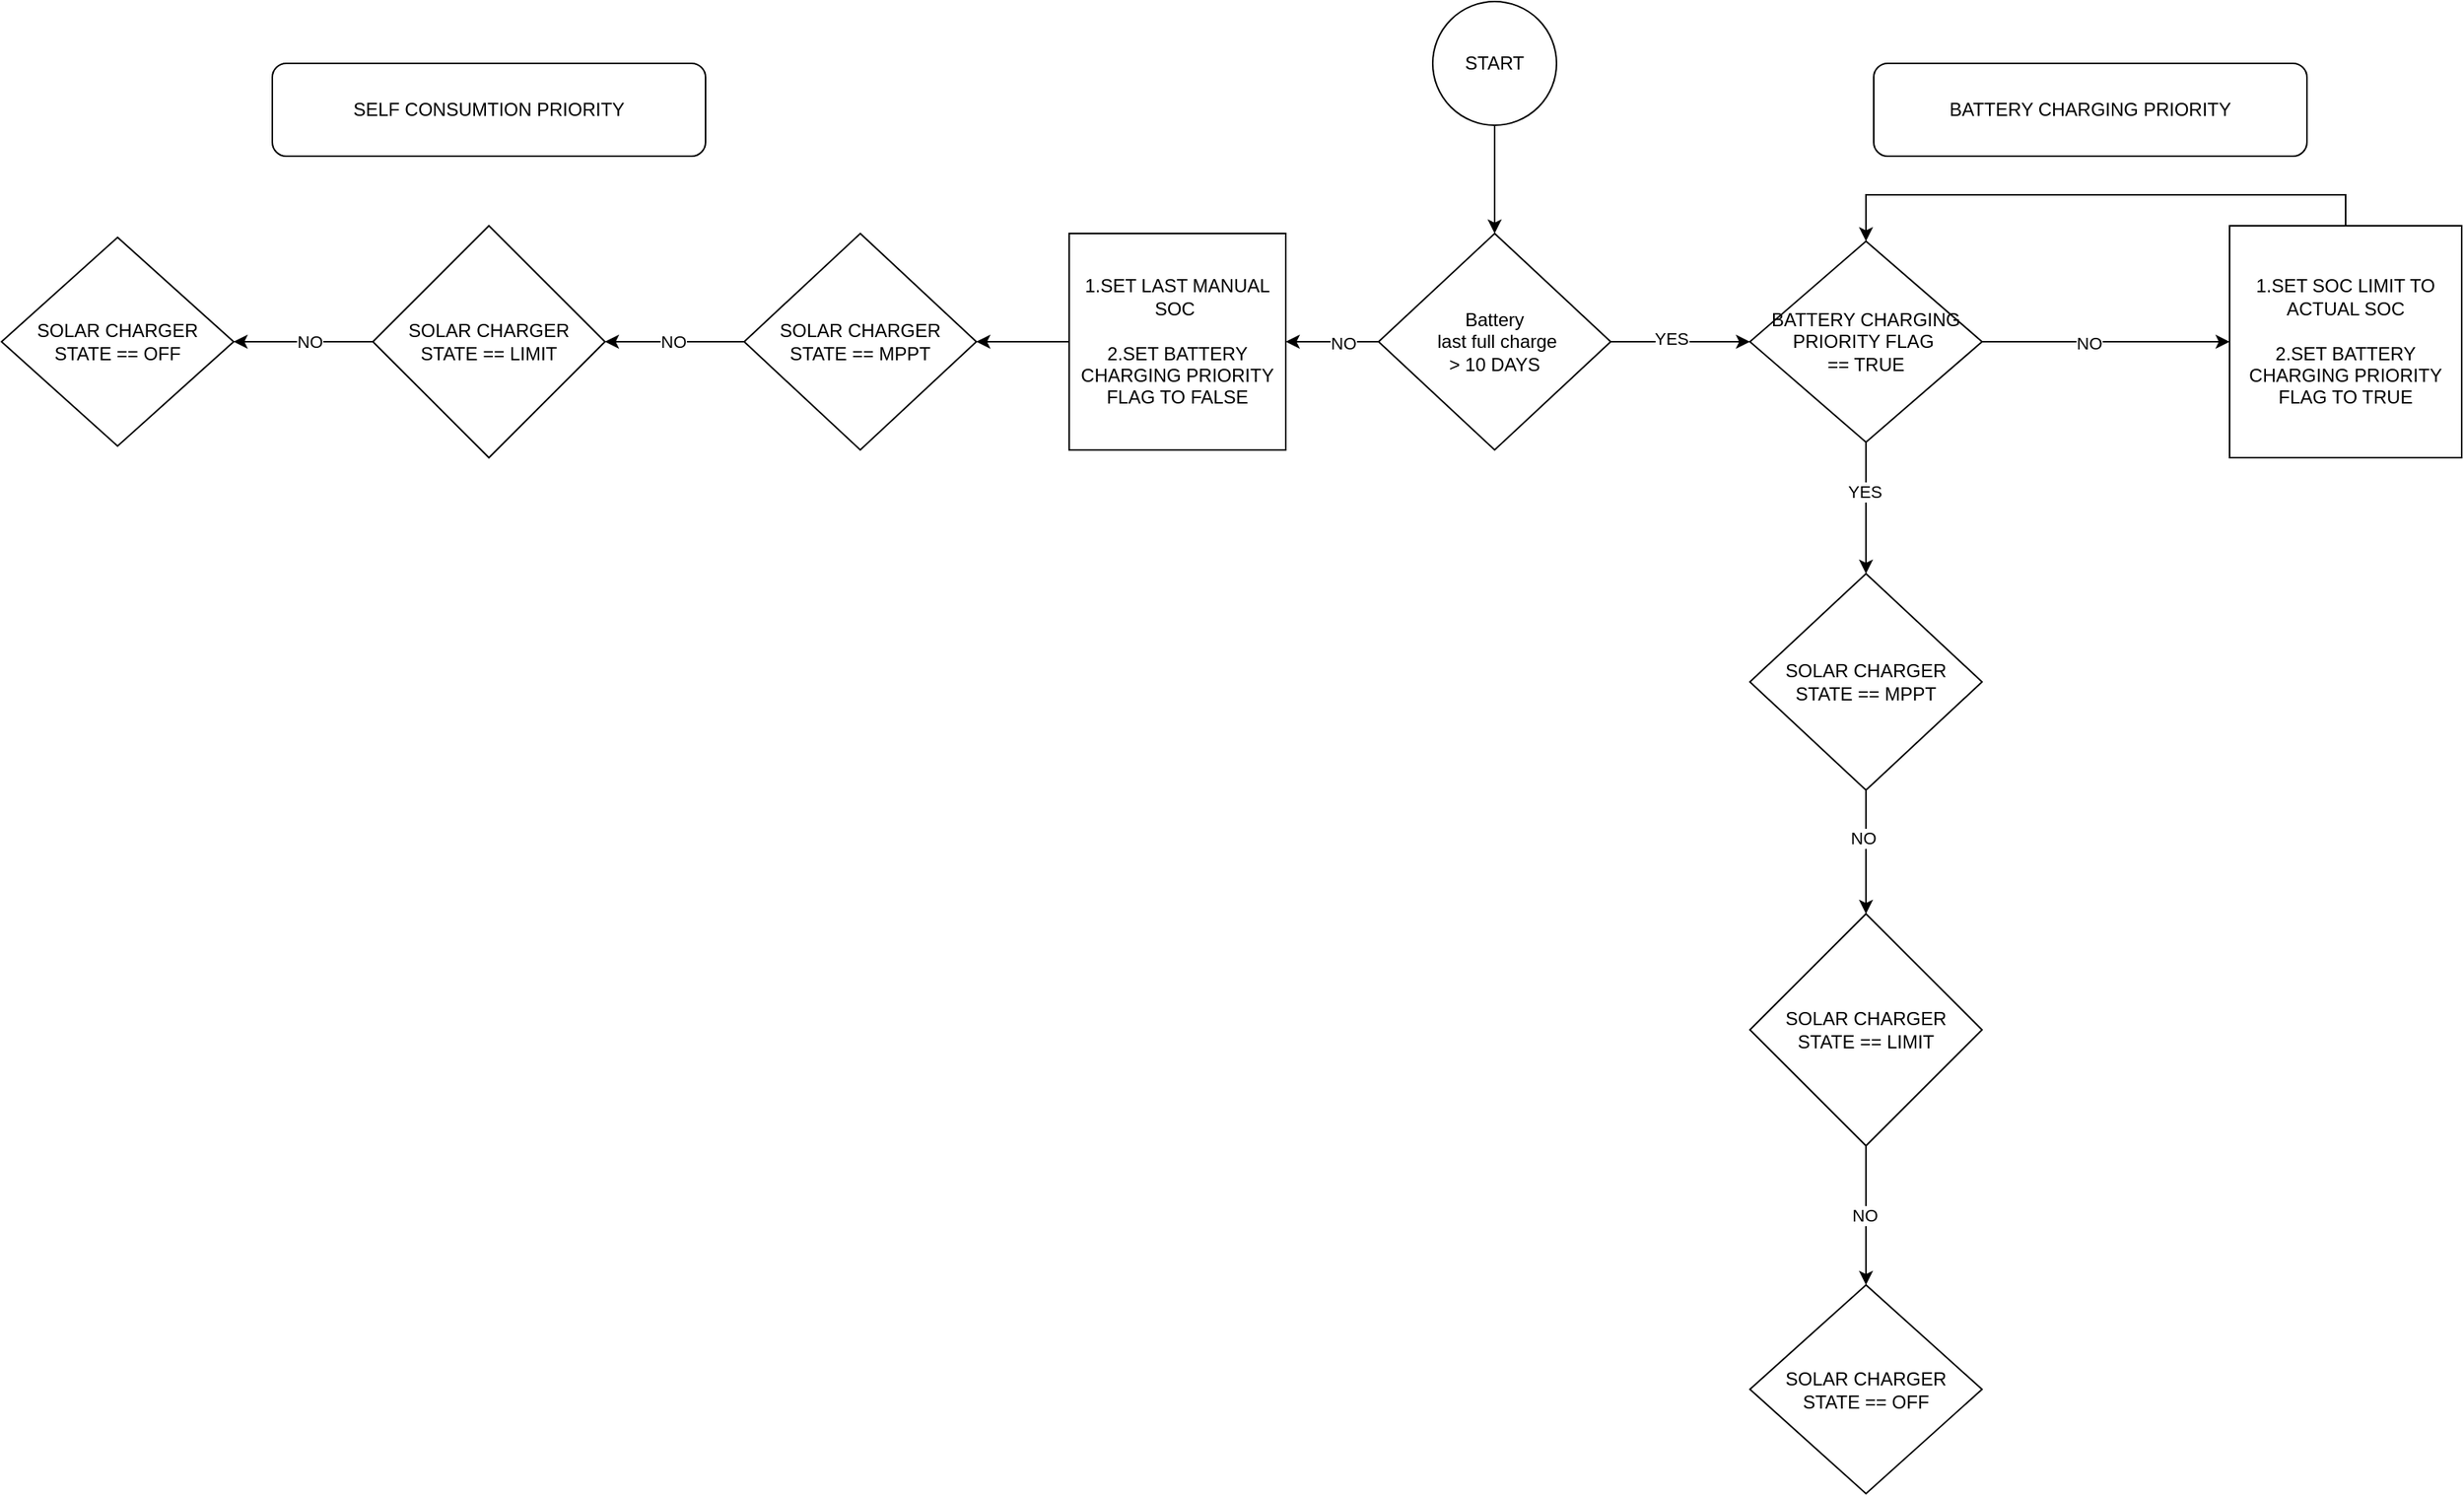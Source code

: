 <mxfile version="24.3.0" type="github">
  <diagram name="Strona-1" id="XMEe8_cJdT2nGOJgmj7w">
    <mxGraphModel dx="2474" dy="848" grid="1" gridSize="10" guides="1" tooltips="1" connect="1" arrows="1" fold="1" page="1" pageScale="1" pageWidth="827" pageHeight="1169" math="0" shadow="0">
      <root>
        <mxCell id="0" />
        <mxCell id="1" parent="0" />
        <mxCell id="Nnp-KVMijq4jb0hRBXpb-13" value="" style="edgeStyle=orthogonalEdgeStyle;rounded=0;orthogonalLoop=1;jettySize=auto;html=1;" parent="1" source="Nnp-KVMijq4jb0hRBXpb-2" target="Nnp-KVMijq4jb0hRBXpb-12" edge="1">
          <mxGeometry relative="1" as="geometry" />
        </mxCell>
        <mxCell id="0OKeJHytdhdAyVr8vPEN-5" value="NO" style="edgeLabel;html=1;align=center;verticalAlign=middle;resizable=0;points=[];" vertex="1" connectable="0" parent="Nnp-KVMijq4jb0hRBXpb-13">
          <mxGeometry x="-0.222" y="1" relative="1" as="geometry">
            <mxPoint as="offset" />
          </mxGeometry>
        </mxCell>
        <mxCell id="Nnp-KVMijq4jb0hRBXpb-37" style="edgeStyle=orthogonalEdgeStyle;rounded=0;orthogonalLoop=1;jettySize=auto;html=1;exitX=1;exitY=0.5;exitDx=0;exitDy=0;entryX=0;entryY=0.5;entryDx=0;entryDy=0;" parent="1" source="Nnp-KVMijq4jb0hRBXpb-2" target="Nnp-KVMijq4jb0hRBXpb-35" edge="1">
          <mxGeometry relative="1" as="geometry" />
        </mxCell>
        <mxCell id="0OKeJHytdhdAyVr8vPEN-7" value="YES" style="edgeLabel;html=1;align=center;verticalAlign=middle;resizable=0;points=[];" vertex="1" connectable="0" parent="Nnp-KVMijq4jb0hRBXpb-37">
          <mxGeometry x="-0.148" y="2" relative="1" as="geometry">
            <mxPoint as="offset" />
          </mxGeometry>
        </mxCell>
        <mxCell id="Nnp-KVMijq4jb0hRBXpb-2" value="&lt;div&gt;Battery&lt;/div&gt;&lt;div&gt;&amp;nbsp;last full charge&lt;/div&gt;&amp;gt; 10 DAYS" style="rhombus;whiteSpace=wrap;html=1;" parent="1" vertex="1">
          <mxGeometry x="390" y="230" width="150" height="140" as="geometry" />
        </mxCell>
        <mxCell id="0OKeJHytdhdAyVr8vPEN-18" style="edgeStyle=orthogonalEdgeStyle;rounded=0;orthogonalLoop=1;jettySize=auto;html=1;exitX=0.5;exitY=0;exitDx=0;exitDy=0;entryX=0.5;entryY=0;entryDx=0;entryDy=0;" edge="1" parent="1" source="Nnp-KVMijq4jb0hRBXpb-9" target="Nnp-KVMijq4jb0hRBXpb-35">
          <mxGeometry relative="1" as="geometry" />
        </mxCell>
        <mxCell id="Nnp-KVMijq4jb0hRBXpb-9" value="1.SET SOC LIMIT TO ACTUAL SOC&lt;div&gt;&amp;nbsp;&lt;div&gt;2.SET BATTERY CHARGING PRIORITY FLAG TO TRUE&lt;/div&gt;&lt;/div&gt;" style="whiteSpace=wrap;html=1;aspect=fixed;" parent="1" vertex="1">
          <mxGeometry x="940" y="225" width="150" height="150" as="geometry" />
        </mxCell>
        <mxCell id="Nnp-KVMijq4jb0hRBXpb-17" value="" style="edgeStyle=orthogonalEdgeStyle;rounded=0;orthogonalLoop=1;jettySize=auto;html=1;" parent="1" source="Nnp-KVMijq4jb0hRBXpb-12" target="Nnp-KVMijq4jb0hRBXpb-16" edge="1">
          <mxGeometry relative="1" as="geometry" />
        </mxCell>
        <mxCell id="Nnp-KVMijq4jb0hRBXpb-12" value="1.SET LAST MANUAL SOC&amp;nbsp;&lt;div&gt;&lt;br&gt;&lt;div&gt;2.SET BATTERY CHARGING PRIORITY FLAG TO FALSE&lt;/div&gt;&lt;/div&gt;" style="whiteSpace=wrap;html=1;aspect=fixed;" parent="1" vertex="1">
          <mxGeometry x="190" y="230" width="140" height="140" as="geometry" />
        </mxCell>
        <mxCell id="Nnp-KVMijq4jb0hRBXpb-19" value="" style="edgeStyle=orthogonalEdgeStyle;rounded=0;orthogonalLoop=1;jettySize=auto;html=1;" parent="1" source="Nnp-KVMijq4jb0hRBXpb-16" target="Nnp-KVMijq4jb0hRBXpb-18" edge="1">
          <mxGeometry relative="1" as="geometry" />
        </mxCell>
        <mxCell id="0OKeJHytdhdAyVr8vPEN-4" value="NO" style="edgeLabel;html=1;align=center;verticalAlign=middle;resizable=0;points=[];" vertex="1" connectable="0" parent="Nnp-KVMijq4jb0hRBXpb-19">
          <mxGeometry x="-0.139" y="-2" relative="1" as="geometry">
            <mxPoint x="-8" y="2" as="offset" />
          </mxGeometry>
        </mxCell>
        <mxCell id="Nnp-KVMijq4jb0hRBXpb-16" value="SOLAR CHARGER&lt;div&gt;STATE == MPPT&lt;/div&gt;" style="rhombus;whiteSpace=wrap;html=1;" parent="1" vertex="1">
          <mxGeometry x="-20" y="230" width="150" height="140" as="geometry" />
        </mxCell>
        <mxCell id="Nnp-KVMijq4jb0hRBXpb-21" value="" style="edgeStyle=orthogonalEdgeStyle;rounded=0;orthogonalLoop=1;jettySize=auto;html=1;" parent="1" source="Nnp-KVMijq4jb0hRBXpb-18" target="Nnp-KVMijq4jb0hRBXpb-20" edge="1">
          <mxGeometry relative="1" as="geometry" />
        </mxCell>
        <mxCell id="0OKeJHytdhdAyVr8vPEN-3" value="NO" style="edgeLabel;html=1;align=center;verticalAlign=middle;resizable=0;points=[];" vertex="1" connectable="0" parent="Nnp-KVMijq4jb0hRBXpb-21">
          <mxGeometry x="-0.42" y="-1" relative="1" as="geometry">
            <mxPoint x="-15" y="1" as="offset" />
          </mxGeometry>
        </mxCell>
        <mxCell id="Nnp-KVMijq4jb0hRBXpb-18" value="SOLAR CHARGER&lt;div&gt;STATE == LIMIT&lt;/div&gt;" style="rhombus;whiteSpace=wrap;html=1;" parent="1" vertex="1">
          <mxGeometry x="-260" y="225" width="150" height="150" as="geometry" />
        </mxCell>
        <mxCell id="Nnp-KVMijq4jb0hRBXpb-20" value="SOLAR CHARGER&lt;div&gt;STATE == OFF&lt;/div&gt;" style="rhombus;whiteSpace=wrap;html=1;" parent="1" vertex="1">
          <mxGeometry x="-500" y="232.5" width="150" height="135" as="geometry" />
        </mxCell>
        <mxCell id="Nnp-KVMijq4jb0hRBXpb-31" value="SELF CONSUMTION PRIORITY" style="rounded=1;whiteSpace=wrap;html=1;" parent="1" vertex="1">
          <mxGeometry x="-325" y="120" width="280" height="60" as="geometry" />
        </mxCell>
        <mxCell id="Nnp-KVMijq4jb0hRBXpb-32" value="BATTERY CHARGING PRIORITY" style="rounded=1;whiteSpace=wrap;html=1;" parent="1" vertex="1">
          <mxGeometry x="710" y="120" width="280" height="60" as="geometry" />
        </mxCell>
        <mxCell id="Nnp-KVMijq4jb0hRBXpb-38" value="" style="edgeStyle=orthogonalEdgeStyle;rounded=0;orthogonalLoop=1;jettySize=auto;html=1;" parent="1" source="Nnp-KVMijq4jb0hRBXpb-35" target="Nnp-KVMijq4jb0hRBXpb-9" edge="1">
          <mxGeometry relative="1" as="geometry" />
        </mxCell>
        <mxCell id="0OKeJHytdhdAyVr8vPEN-8" value="NO" style="edgeLabel;html=1;align=center;verticalAlign=middle;resizable=0;points=[];" vertex="1" connectable="0" parent="Nnp-KVMijq4jb0hRBXpb-38">
          <mxGeometry x="-0.136" y="-1" relative="1" as="geometry">
            <mxPoint as="offset" />
          </mxGeometry>
        </mxCell>
        <mxCell id="0OKeJHytdhdAyVr8vPEN-20" style="edgeStyle=orthogonalEdgeStyle;rounded=0;orthogonalLoop=1;jettySize=auto;html=1;exitX=0.5;exitY=1;exitDx=0;exitDy=0;entryX=0.5;entryY=0;entryDx=0;entryDy=0;" edge="1" parent="1" source="Nnp-KVMijq4jb0hRBXpb-35" target="0OKeJHytdhdAyVr8vPEN-19">
          <mxGeometry relative="1" as="geometry" />
        </mxCell>
        <mxCell id="0OKeJHytdhdAyVr8vPEN-21" value="YES" style="edgeLabel;html=1;align=center;verticalAlign=middle;resizable=0;points=[];" vertex="1" connectable="0" parent="0OKeJHytdhdAyVr8vPEN-20">
          <mxGeometry x="-0.255" y="-1" relative="1" as="geometry">
            <mxPoint as="offset" />
          </mxGeometry>
        </mxCell>
        <mxCell id="Nnp-KVMijq4jb0hRBXpb-35" value="BATTERY CHARGING PRIORITY FLAG&amp;nbsp;&lt;div&gt;== TRUE&lt;/div&gt;" style="rhombus;whiteSpace=wrap;html=1;" parent="1" vertex="1">
          <mxGeometry x="630" y="235" width="150" height="130" as="geometry" />
        </mxCell>
        <mxCell id="0OKeJHytdhdAyVr8vPEN-13" value="" style="edgeStyle=orthogonalEdgeStyle;rounded=0;orthogonalLoop=1;jettySize=auto;html=1;" edge="1" parent="1" source="0OKeJHytdhdAyVr8vPEN-12" target="Nnp-KVMijq4jb0hRBXpb-2">
          <mxGeometry relative="1" as="geometry" />
        </mxCell>
        <mxCell id="0OKeJHytdhdAyVr8vPEN-12" value="START" style="ellipse;whiteSpace=wrap;html=1;aspect=fixed;" vertex="1" parent="1">
          <mxGeometry x="425" y="80" width="80" height="80" as="geometry" />
        </mxCell>
        <mxCell id="0OKeJHytdhdAyVr8vPEN-23" value="" style="edgeStyle=orthogonalEdgeStyle;rounded=0;orthogonalLoop=1;jettySize=auto;html=1;" edge="1" parent="1" source="0OKeJHytdhdAyVr8vPEN-19" target="0OKeJHytdhdAyVr8vPEN-22">
          <mxGeometry relative="1" as="geometry" />
        </mxCell>
        <mxCell id="0OKeJHytdhdAyVr8vPEN-24" value="NO" style="edgeLabel;html=1;align=center;verticalAlign=middle;resizable=0;points=[];" vertex="1" connectable="0" parent="0OKeJHytdhdAyVr8vPEN-23">
          <mxGeometry x="-0.23" y="-2" relative="1" as="geometry">
            <mxPoint as="offset" />
          </mxGeometry>
        </mxCell>
        <mxCell id="0OKeJHytdhdAyVr8vPEN-19" value="SOLAR CHARGER&lt;div&gt;STATE == MPPT&lt;/div&gt;" style="rhombus;whiteSpace=wrap;html=1;" vertex="1" parent="1">
          <mxGeometry x="630" y="450" width="150" height="140" as="geometry" />
        </mxCell>
        <mxCell id="0OKeJHytdhdAyVr8vPEN-26" value="" style="edgeStyle=orthogonalEdgeStyle;rounded=0;orthogonalLoop=1;jettySize=auto;html=1;" edge="1" parent="1" source="0OKeJHytdhdAyVr8vPEN-22" target="0OKeJHytdhdAyVr8vPEN-25">
          <mxGeometry relative="1" as="geometry" />
        </mxCell>
        <mxCell id="0OKeJHytdhdAyVr8vPEN-27" value="NO" style="edgeLabel;html=1;align=center;verticalAlign=middle;resizable=0;points=[];" vertex="1" connectable="0" parent="0OKeJHytdhdAyVr8vPEN-26">
          <mxGeometry x="0.005" y="-1" relative="1" as="geometry">
            <mxPoint as="offset" />
          </mxGeometry>
        </mxCell>
        <mxCell id="0OKeJHytdhdAyVr8vPEN-22" value="SOLAR CHARGER&lt;div&gt;STATE == LIMIT&lt;/div&gt;" style="rhombus;whiteSpace=wrap;html=1;" vertex="1" parent="1">
          <mxGeometry x="630" y="670" width="150" height="150" as="geometry" />
        </mxCell>
        <mxCell id="0OKeJHytdhdAyVr8vPEN-25" value="SOLAR CHARGER&lt;div&gt;STATE == OFF&lt;/div&gt;" style="rhombus;whiteSpace=wrap;html=1;" vertex="1" parent="1">
          <mxGeometry x="630" y="910" width="150" height="135" as="geometry" />
        </mxCell>
      </root>
    </mxGraphModel>
  </diagram>
</mxfile>
